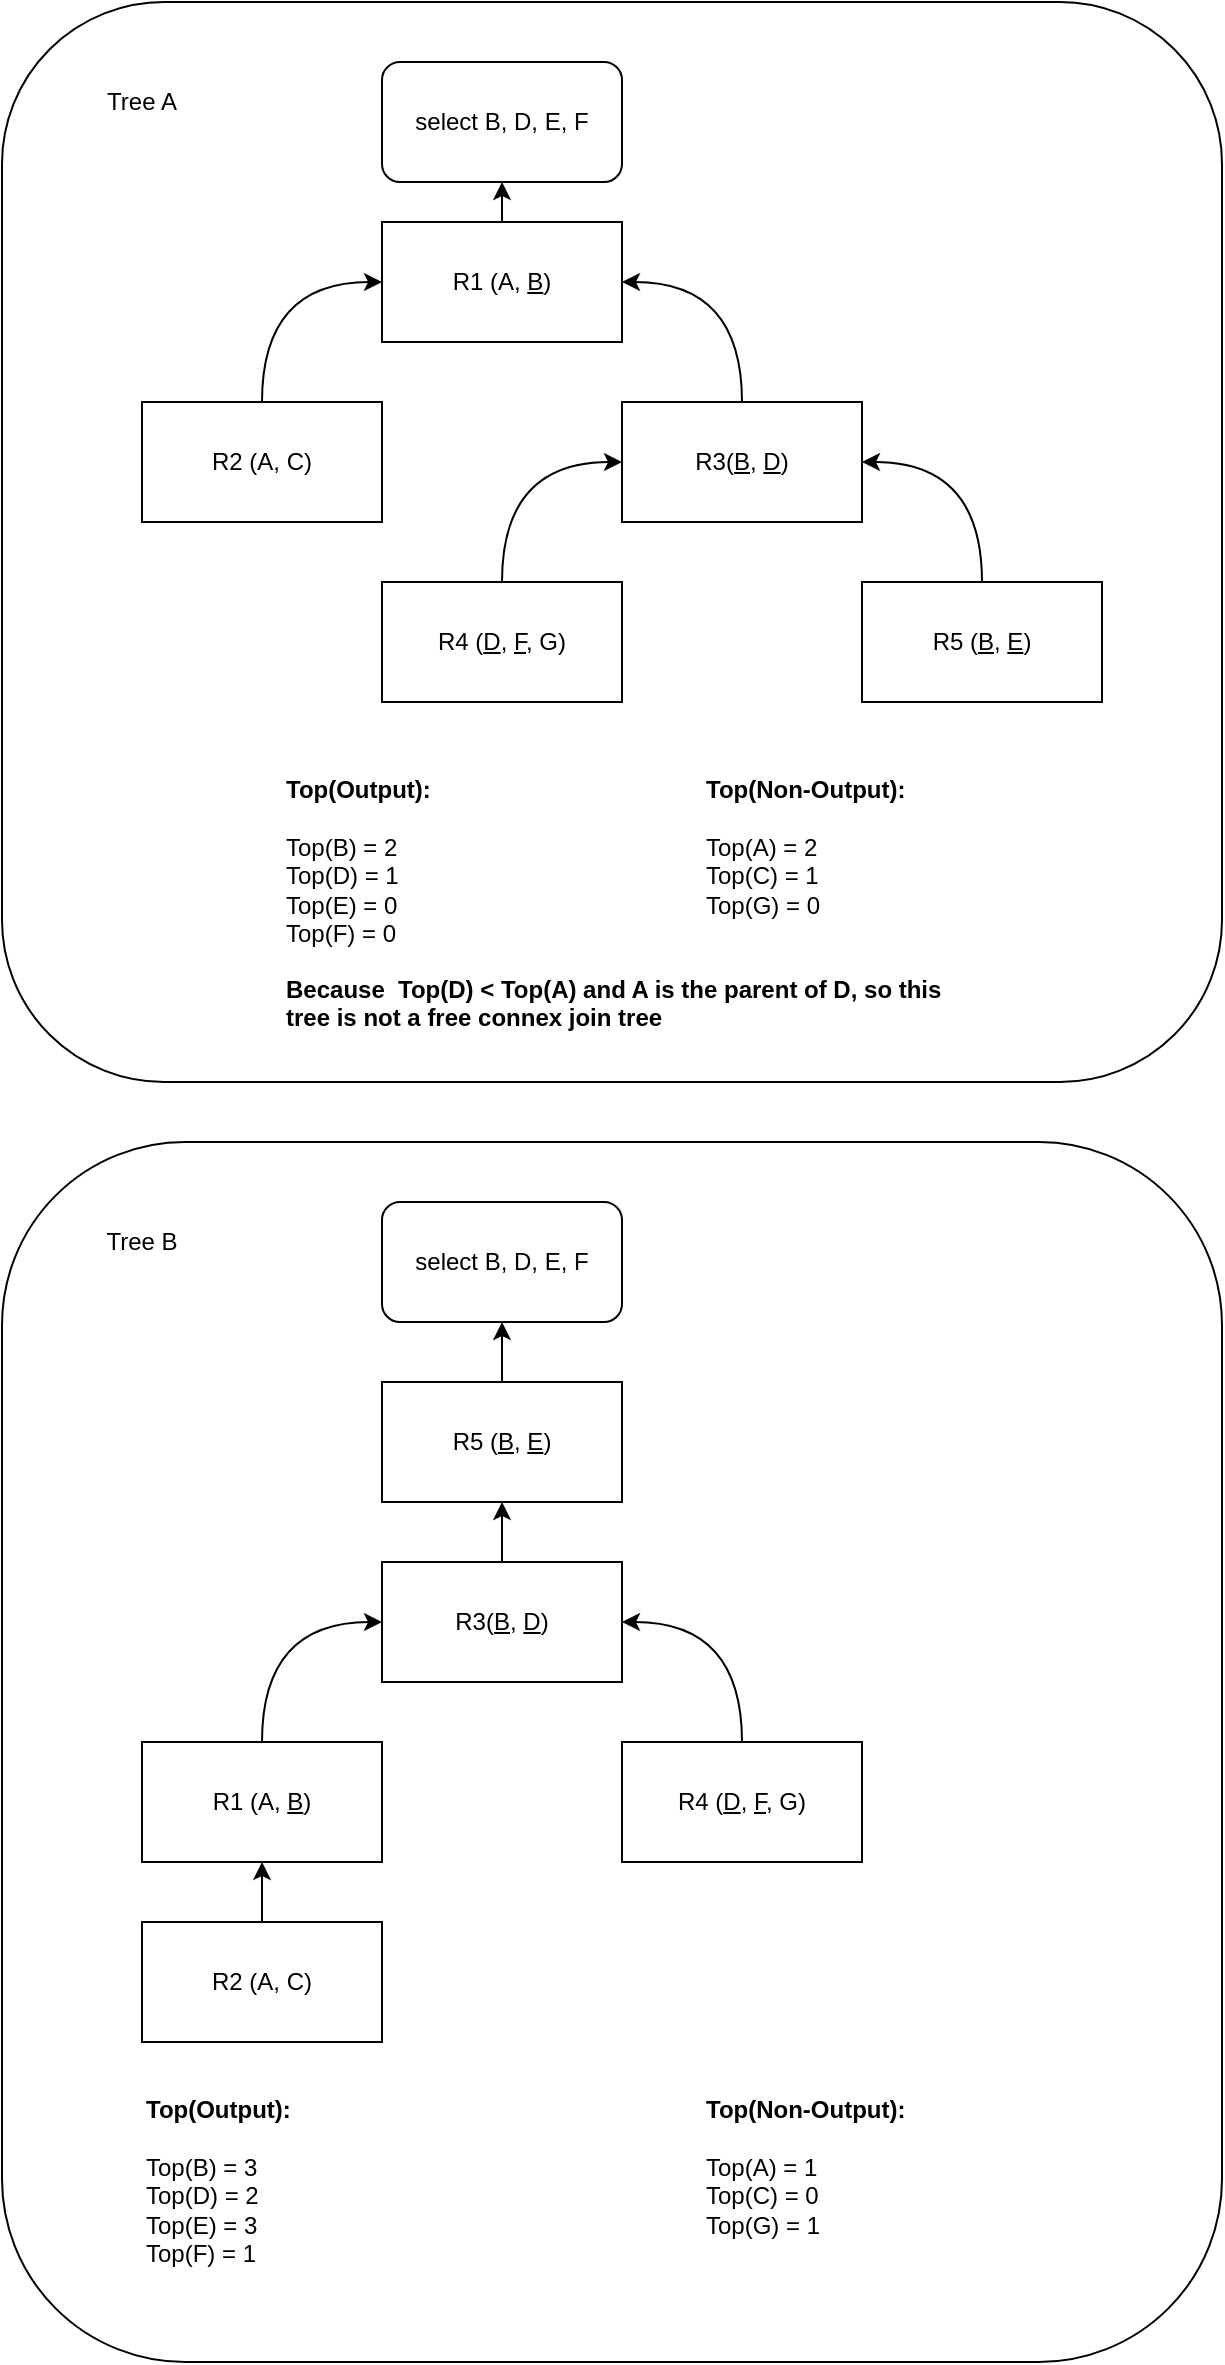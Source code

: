 <mxfile version="14.4.3" type="device"><diagram id="6vX9B3p2SmOA4_ga4uHm" name="Page-1"><mxGraphModel dx="1956" dy="853" grid="1" gridSize="10" guides="1" tooltips="1" connect="1" arrows="1" fold="1" page="1" pageScale="1" pageWidth="850" pageHeight="1100" math="0" shadow="0"><root><mxCell id="0"/><mxCell id="1" parent="0"/><mxCell id="Vz5v9eccL6G6lH5Zai-F-13" value="" style="rounded=1;whiteSpace=wrap;html=1;" vertex="1" parent="1"><mxGeometry x="-70" y="120" width="610" height="540" as="geometry"/></mxCell><mxCell id="Vz5v9eccL6G6lH5Zai-F-10" style="edgeStyle=orthogonalEdgeStyle;curved=1;orthogonalLoop=1;jettySize=auto;html=1;exitX=0.5;exitY=0;exitDx=0;exitDy=0;" edge="1" parent="1" source="Vz5v9eccL6G6lH5Zai-F-1" target="Vz5v9eccL6G6lH5Zai-F-11"><mxGeometry relative="1" as="geometry"><mxPoint x="180" y="180" as="targetPoint"/></mxGeometry></mxCell><mxCell id="Vz5v9eccL6G6lH5Zai-F-1" value="R1 (A, &lt;u&gt;B&lt;/u&gt;)" style="rounded=0;whiteSpace=wrap;html=1;" vertex="1" parent="1"><mxGeometry x="120" y="230" width="120" height="60" as="geometry"/></mxCell><mxCell id="Vz5v9eccL6G6lH5Zai-F-7" style="edgeStyle=orthogonalEdgeStyle;curved=1;orthogonalLoop=1;jettySize=auto;html=1;exitX=0.5;exitY=0;exitDx=0;exitDy=0;entryX=1;entryY=0.5;entryDx=0;entryDy=0;" edge="1" parent="1" source="Vz5v9eccL6G6lH5Zai-F-2" target="Vz5v9eccL6G6lH5Zai-F-1"><mxGeometry relative="1" as="geometry"/></mxCell><mxCell id="Vz5v9eccL6G6lH5Zai-F-2" value="R3(&lt;u&gt;B&lt;/u&gt;, &lt;u&gt;D&lt;/u&gt;)" style="rounded=0;whiteSpace=wrap;html=1;" vertex="1" parent="1"><mxGeometry x="240" y="320" width="120" height="60" as="geometry"/></mxCell><mxCell id="Vz5v9eccL6G6lH5Zai-F-6" style="edgeStyle=orthogonalEdgeStyle;orthogonalLoop=1;jettySize=auto;html=1;exitX=0.5;exitY=0;exitDx=0;exitDy=0;entryX=0;entryY=0.5;entryDx=0;entryDy=0;curved=1;" edge="1" parent="1" source="Vz5v9eccL6G6lH5Zai-F-3" target="Vz5v9eccL6G6lH5Zai-F-1"><mxGeometry relative="1" as="geometry"/></mxCell><mxCell id="Vz5v9eccL6G6lH5Zai-F-3" value="R2 (A, C)" style="rounded=0;whiteSpace=wrap;html=1;" vertex="1" parent="1"><mxGeometry y="320" width="120" height="60" as="geometry"/></mxCell><mxCell id="Vz5v9eccL6G6lH5Zai-F-9" style="edgeStyle=orthogonalEdgeStyle;curved=1;orthogonalLoop=1;jettySize=auto;html=1;exitX=0.5;exitY=0;exitDx=0;exitDy=0;entryX=1;entryY=0.5;entryDx=0;entryDy=0;" edge="1" parent="1" source="Vz5v9eccL6G6lH5Zai-F-4" target="Vz5v9eccL6G6lH5Zai-F-2"><mxGeometry relative="1" as="geometry"/></mxCell><mxCell id="Vz5v9eccL6G6lH5Zai-F-4" value="R5 (&lt;u&gt;B&lt;/u&gt;, &lt;u&gt;E&lt;/u&gt;)" style="rounded=0;whiteSpace=wrap;html=1;" vertex="1" parent="1"><mxGeometry x="360" y="410" width="120" height="60" as="geometry"/></mxCell><mxCell id="Vz5v9eccL6G6lH5Zai-F-8" style="edgeStyle=orthogonalEdgeStyle;curved=1;orthogonalLoop=1;jettySize=auto;html=1;exitX=0.5;exitY=0;exitDx=0;exitDy=0;entryX=0;entryY=0.5;entryDx=0;entryDy=0;" edge="1" parent="1" source="Vz5v9eccL6G6lH5Zai-F-5" target="Vz5v9eccL6G6lH5Zai-F-2"><mxGeometry relative="1" as="geometry"/></mxCell><mxCell id="Vz5v9eccL6G6lH5Zai-F-5" value="R4 (&lt;u&gt;D&lt;/u&gt;, &lt;u&gt;F&lt;/u&gt;,&amp;nbsp;G)" style="rounded=0;whiteSpace=wrap;html=1;" vertex="1" parent="1"><mxGeometry x="120" y="410" width="120" height="60" as="geometry"/></mxCell><mxCell id="Vz5v9eccL6G6lH5Zai-F-11" value="select B, D, E, F" style="rounded=1;whiteSpace=wrap;html=1;" vertex="1" parent="1"><mxGeometry x="120" y="150" width="120" height="60" as="geometry"/></mxCell><mxCell id="Vz5v9eccL6G6lH5Zai-F-12" value="&lt;b&gt;Top(Output):&lt;br&gt;&lt;/b&gt;&lt;br&gt;Top(B) = 2&lt;br&gt;Top(D) = 1&lt;br&gt;Top(E) = 0&lt;br&gt;Top(F) = 0" style="text;html=1;strokeColor=none;fillColor=none;align=left;verticalAlign=top;whiteSpace=wrap;rounded=0;" vertex="1" parent="1"><mxGeometry x="70" y="500" width="80" height="100" as="geometry"/></mxCell><mxCell id="Vz5v9eccL6G6lH5Zai-F-16" value="&lt;b&gt;Top(Non-Output):&lt;br&gt;&lt;/b&gt;&lt;br&gt;Top(A) = 2&lt;br&gt;Top(C) = 1&lt;br&gt;Top(G) = 0" style="text;html=1;strokeColor=none;fillColor=none;align=left;verticalAlign=top;whiteSpace=wrap;rounded=0;" vertex="1" parent="1"><mxGeometry x="280" y="500" width="130" height="100" as="geometry"/></mxCell><mxCell id="Vz5v9eccL6G6lH5Zai-F-17" value="Tree A" style="text;html=1;strokeColor=none;fillColor=none;align=center;verticalAlign=middle;whiteSpace=wrap;rounded=0;" vertex="1" parent="1"><mxGeometry x="-20" y="160" width="40" height="20" as="geometry"/></mxCell><mxCell id="Vz5v9eccL6G6lH5Zai-F-18" value="" style="rounded=1;whiteSpace=wrap;html=1;" vertex="1" parent="1"><mxGeometry x="-70" y="690" width="610" height="610" as="geometry"/></mxCell><mxCell id="Vz5v9eccL6G6lH5Zai-F-35" style="edgeStyle=orthogonalEdgeStyle;curved=1;orthogonalLoop=1;jettySize=auto;html=1;exitX=0.5;exitY=0;exitDx=0;exitDy=0;entryX=0;entryY=0.5;entryDx=0;entryDy=0;" edge="1" parent="1" source="Vz5v9eccL6G6lH5Zai-F-20" target="Vz5v9eccL6G6lH5Zai-F-22"><mxGeometry relative="1" as="geometry"/></mxCell><mxCell id="Vz5v9eccL6G6lH5Zai-F-20" value="R1 (A, &lt;u&gt;B&lt;/u&gt;)" style="rounded=0;whiteSpace=wrap;html=1;" vertex="1" parent="1"><mxGeometry y="990" width="120" height="60" as="geometry"/></mxCell><mxCell id="Vz5v9eccL6G6lH5Zai-F-34" style="edgeStyle=orthogonalEdgeStyle;curved=1;orthogonalLoop=1;jettySize=auto;html=1;exitX=0.5;exitY=0;exitDx=0;exitDy=0;" edge="1" parent="1" source="Vz5v9eccL6G6lH5Zai-F-22" target="Vz5v9eccL6G6lH5Zai-F-26"><mxGeometry relative="1" as="geometry"/></mxCell><mxCell id="Vz5v9eccL6G6lH5Zai-F-22" value="R3(&lt;u&gt;B&lt;/u&gt;, &lt;u&gt;D&lt;/u&gt;)" style="rounded=0;whiteSpace=wrap;html=1;" vertex="1" parent="1"><mxGeometry x="120" y="900" width="120" height="60" as="geometry"/></mxCell><mxCell id="Vz5v9eccL6G6lH5Zai-F-36" style="edgeStyle=orthogonalEdgeStyle;curved=1;orthogonalLoop=1;jettySize=auto;html=1;exitX=0.5;exitY=0;exitDx=0;exitDy=0;entryX=0.5;entryY=1;entryDx=0;entryDy=0;" edge="1" parent="1" source="Vz5v9eccL6G6lH5Zai-F-24" target="Vz5v9eccL6G6lH5Zai-F-20"><mxGeometry relative="1" as="geometry"/></mxCell><mxCell id="Vz5v9eccL6G6lH5Zai-F-24" value="R2 (A, C)" style="rounded=0;whiteSpace=wrap;html=1;" vertex="1" parent="1"><mxGeometry y="1080" width="120" height="60" as="geometry"/></mxCell><mxCell id="Vz5v9eccL6G6lH5Zai-F-33" style="edgeStyle=orthogonalEdgeStyle;curved=1;orthogonalLoop=1;jettySize=auto;html=1;exitX=0.5;exitY=0;exitDx=0;exitDy=0;" edge="1" parent="1" source="Vz5v9eccL6G6lH5Zai-F-26" target="Vz5v9eccL6G6lH5Zai-F-29"><mxGeometry relative="1" as="geometry"/></mxCell><mxCell id="Vz5v9eccL6G6lH5Zai-F-26" value="R5 (&lt;u&gt;B&lt;/u&gt;, &lt;u&gt;E&lt;/u&gt;)" style="rounded=0;whiteSpace=wrap;html=1;" vertex="1" parent="1"><mxGeometry x="120" y="810" width="120" height="60" as="geometry"/></mxCell><mxCell id="Vz5v9eccL6G6lH5Zai-F-37" style="edgeStyle=orthogonalEdgeStyle;curved=1;orthogonalLoop=1;jettySize=auto;html=1;exitX=0.5;exitY=0;exitDx=0;exitDy=0;entryX=1;entryY=0.5;entryDx=0;entryDy=0;" edge="1" parent="1" source="Vz5v9eccL6G6lH5Zai-F-28" target="Vz5v9eccL6G6lH5Zai-F-22"><mxGeometry relative="1" as="geometry"/></mxCell><mxCell id="Vz5v9eccL6G6lH5Zai-F-28" value="R4 (&lt;u&gt;D&lt;/u&gt;, &lt;u&gt;F&lt;/u&gt;,&amp;nbsp;G)" style="rounded=0;whiteSpace=wrap;html=1;" vertex="1" parent="1"><mxGeometry x="240" y="990" width="120" height="60" as="geometry"/></mxCell><mxCell id="Vz5v9eccL6G6lH5Zai-F-29" value="select B, D, E, F" style="rounded=1;whiteSpace=wrap;html=1;" vertex="1" parent="1"><mxGeometry x="120" y="720" width="120" height="60" as="geometry"/></mxCell><mxCell id="Vz5v9eccL6G6lH5Zai-F-30" value="&lt;b&gt;Top(Output):&lt;br&gt;&lt;/b&gt;&lt;br&gt;Top(B) = 3&lt;br&gt;Top(D) = 2&lt;br&gt;Top(E) = 3&lt;br&gt;Top(F) = 1" style="text;html=1;strokeColor=none;fillColor=none;align=left;verticalAlign=top;whiteSpace=wrap;rounded=0;" vertex="1" parent="1"><mxGeometry y="1160" width="80" height="100" as="geometry"/></mxCell><mxCell id="Vz5v9eccL6G6lH5Zai-F-31" value="&lt;b&gt;Top(Non-Output):&lt;br&gt;&lt;/b&gt;&lt;br&gt;Top(A) = 1&lt;br&gt;Top(C) = 0&lt;br&gt;Top(G) = 1" style="text;html=1;strokeColor=none;fillColor=none;align=left;verticalAlign=top;whiteSpace=wrap;rounded=0;" vertex="1" parent="1"><mxGeometry x="280" y="1160" width="130" height="100" as="geometry"/></mxCell><mxCell id="Vz5v9eccL6G6lH5Zai-F-32" value="Tree B" style="text;html=1;strokeColor=none;fillColor=none;align=center;verticalAlign=middle;whiteSpace=wrap;rounded=0;" vertex="1" parent="1"><mxGeometry x="-20" y="730" width="40" height="20" as="geometry"/></mxCell><mxCell id="Vz5v9eccL6G6lH5Zai-F-39" value="&lt;b&gt;Because&amp;nbsp; Top(D) &amp;lt; Top(A) and A is the parent of D, so this tree is not a free connex join tree&lt;/b&gt;" style="text;html=1;strokeColor=none;fillColor=none;align=left;verticalAlign=top;whiteSpace=wrap;rounded=0;" vertex="1" parent="1"><mxGeometry x="70" y="600" width="330" height="50" as="geometry"/></mxCell></root></mxGraphModel></diagram></mxfile>